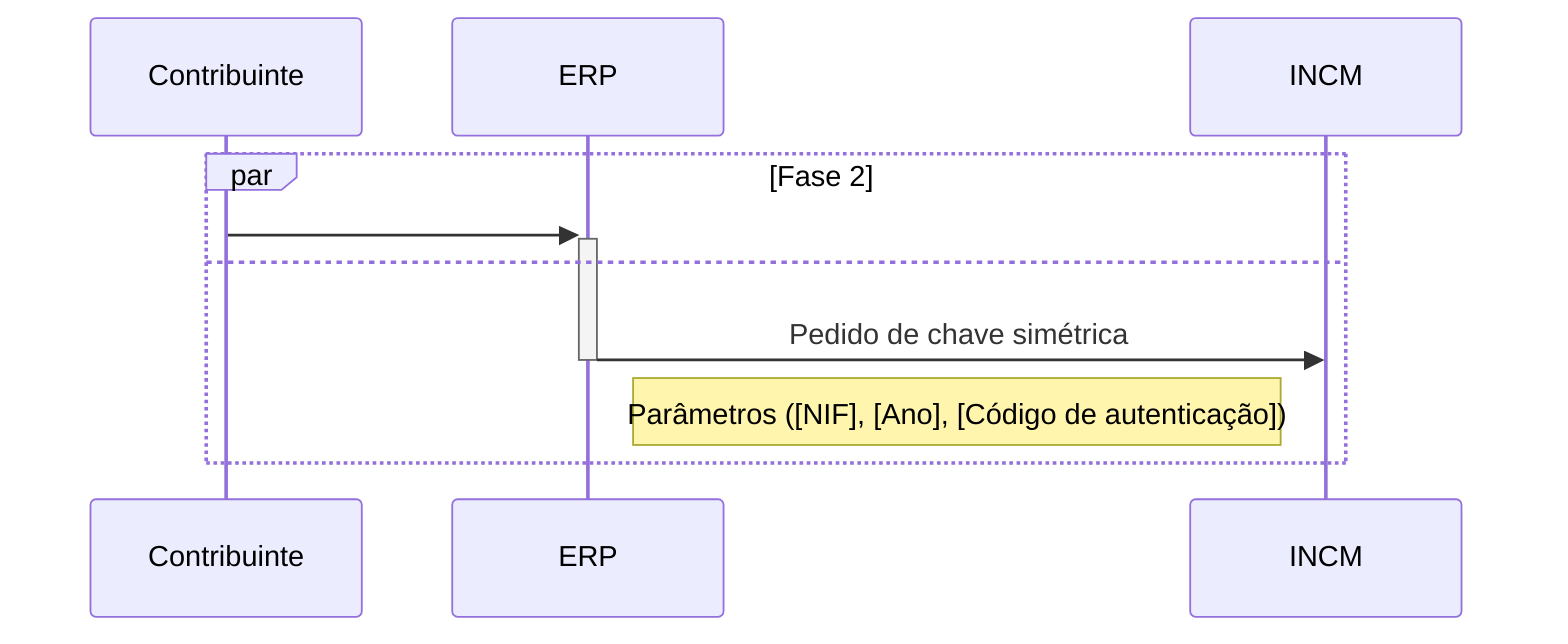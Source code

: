 sequenceDiagram
%% Fase 2 do pedido de chave
    par Fase 2
        Contribuinte->>+ERP: 
    and
       ERP->>-INCM: Pedido de chave simétrica
        Note right of ERP: Parâmetros ([NIF], [Ano], [Código de autenticação])
    end